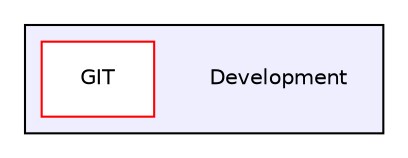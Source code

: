 digraph "Development" {
  compound=true
  node [ fontsize="10", fontname="Helvetica"];
  edge [ labelfontsize="10", labelfontname="Helvetica"];
  subgraph clusterdir_576187522c208298cdcbb28dcf7d7358 {
    graph [ bgcolor="#eeeeff", pencolor="black", label="" URL="dir_576187522c208298cdcbb28dcf7d7358.html"];
    dir_576187522c208298cdcbb28dcf7d7358 [shape=plaintext label="Development"];
    dir_702d5d17ff45593425e025d9011df7c6 [shape=box label="GIT" color="red" fillcolor="white" style="filled" URL="dir_702d5d17ff45593425e025d9011df7c6.html"];
  }
}
